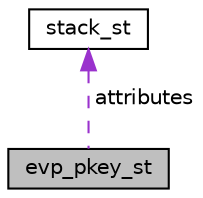 digraph "evp_pkey_st"
{
 // LATEX_PDF_SIZE
  edge [fontname="Helvetica",fontsize="10",labelfontname="Helvetica",labelfontsize="10"];
  node [fontname="Helvetica",fontsize="10",shape=record];
  Node1 [label="evp_pkey_st",height=0.2,width=0.4,color="black", fillcolor="grey75", style="filled", fontcolor="black",tooltip=" "];
  Node2 -> Node1 [dir="back",color="darkorchid3",fontsize="10",style="dashed",label=" attributes" ,fontname="Helvetica"];
  Node2 [label="stack_st",height=0.2,width=0.4,color="black", fillcolor="white", style="filled",URL="$structstack__st.html",tooltip=" "];
}
